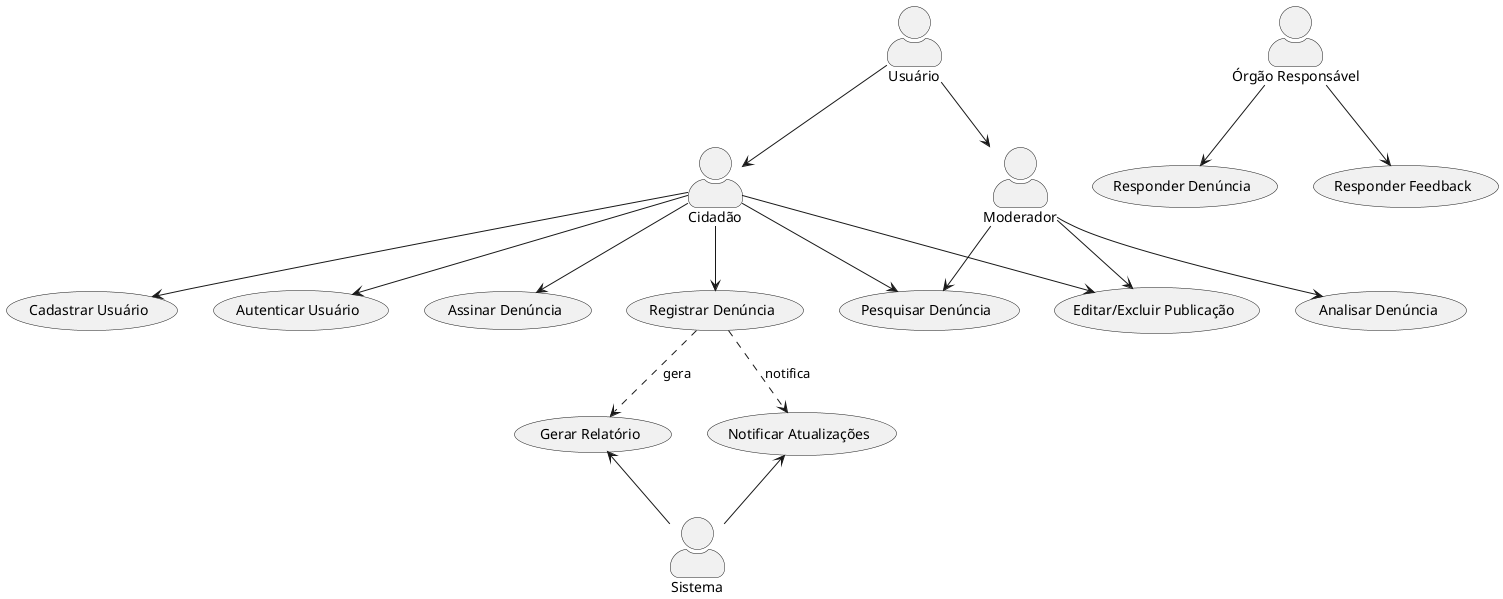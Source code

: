 @startuml

skinparam actorStyle awesome

actor "Usuário" as U
actor "Órgão Responsável" as O
actor "Sistema" as S
actor "Moderador" as M
actor "Cidadão" as C

U --> C
U --> M

C --> (Cadastrar Usuário)
C --> (Autenticar Usuário)
C --> (Registrar Denúncia)
C --> (Assinar Denúncia)
C --> (Pesquisar Denúncia)
C --> (Editar/Excluir Publicação)

M --> (Pesquisar Denúncia)
M --> (Editar/Excluir Publicação)
M --> (Analisar Denúncia)

S -up-> (Notificar Atualizações)
S -up-> (Gerar Relatório)


O --> (Responder Denúncia)
O --> (Responder Feedback)

(Registrar Denúncia) .down.> (Gerar Relatório) : gera
(Registrar Denúncia) .down.> (Notificar Atualizações) : notifica

@enduml
